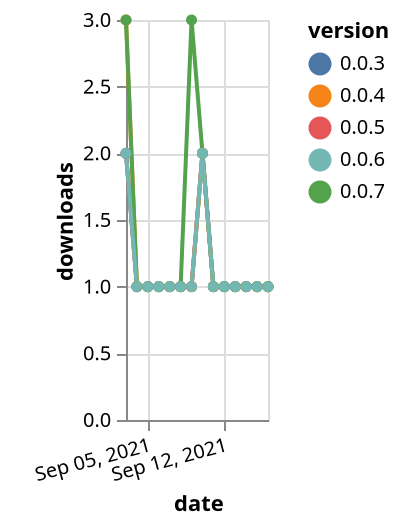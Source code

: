 {"$schema": "https://vega.github.io/schema/vega-lite/v5.json", "description": "A simple bar chart with embedded data.", "data": {"values": [{"date": "2021-09-03", "total": 132, "delta": 2, "version": "0.0.3"}, {"date": "2021-09-04", "total": 133, "delta": 1, "version": "0.0.3"}, {"date": "2021-09-05", "total": 134, "delta": 1, "version": "0.0.3"}, {"date": "2021-09-06", "total": 135, "delta": 1, "version": "0.0.3"}, {"date": "2021-09-07", "total": 136, "delta": 1, "version": "0.0.3"}, {"date": "2021-09-08", "total": 137, "delta": 1, "version": "0.0.3"}, {"date": "2021-09-09", "total": 138, "delta": 1, "version": "0.0.3"}, {"date": "2021-09-10", "total": 140, "delta": 2, "version": "0.0.3"}, {"date": "2021-09-11", "total": 141, "delta": 1, "version": "0.0.3"}, {"date": "2021-09-12", "total": 142, "delta": 1, "version": "0.0.3"}, {"date": "2021-09-13", "total": 143, "delta": 1, "version": "0.0.3"}, {"date": "2021-09-14", "total": 144, "delta": 1, "version": "0.0.3"}, {"date": "2021-09-15", "total": 145, "delta": 1, "version": "0.0.3"}, {"date": "2021-09-16", "total": 146, "delta": 1, "version": "0.0.3"}, {"date": "2021-09-03", "total": 115, "delta": 2, "version": "0.0.5"}, {"date": "2021-09-04", "total": 116, "delta": 1, "version": "0.0.5"}, {"date": "2021-09-05", "total": 117, "delta": 1, "version": "0.0.5"}, {"date": "2021-09-06", "total": 118, "delta": 1, "version": "0.0.5"}, {"date": "2021-09-07", "total": 119, "delta": 1, "version": "0.0.5"}, {"date": "2021-09-08", "total": 120, "delta": 1, "version": "0.0.5"}, {"date": "2021-09-09", "total": 121, "delta": 1, "version": "0.0.5"}, {"date": "2021-09-10", "total": 123, "delta": 2, "version": "0.0.5"}, {"date": "2021-09-11", "total": 124, "delta": 1, "version": "0.0.5"}, {"date": "2021-09-12", "total": 125, "delta": 1, "version": "0.0.5"}, {"date": "2021-09-13", "total": 126, "delta": 1, "version": "0.0.5"}, {"date": "2021-09-14", "total": 127, "delta": 1, "version": "0.0.5"}, {"date": "2021-09-15", "total": 128, "delta": 1, "version": "0.0.5"}, {"date": "2021-09-16", "total": 129, "delta": 1, "version": "0.0.5"}, {"date": "2021-09-03", "total": 132, "delta": 3, "version": "0.0.4"}, {"date": "2021-09-04", "total": 133, "delta": 1, "version": "0.0.4"}, {"date": "2021-09-05", "total": 134, "delta": 1, "version": "0.0.4"}, {"date": "2021-09-06", "total": 135, "delta": 1, "version": "0.0.4"}, {"date": "2021-09-07", "total": 136, "delta": 1, "version": "0.0.4"}, {"date": "2021-09-08", "total": 137, "delta": 1, "version": "0.0.4"}, {"date": "2021-09-09", "total": 138, "delta": 1, "version": "0.0.4"}, {"date": "2021-09-10", "total": 140, "delta": 2, "version": "0.0.4"}, {"date": "2021-09-11", "total": 141, "delta": 1, "version": "0.0.4"}, {"date": "2021-09-12", "total": 142, "delta": 1, "version": "0.0.4"}, {"date": "2021-09-13", "total": 143, "delta": 1, "version": "0.0.4"}, {"date": "2021-09-14", "total": 144, "delta": 1, "version": "0.0.4"}, {"date": "2021-09-15", "total": 145, "delta": 1, "version": "0.0.4"}, {"date": "2021-09-16", "total": 146, "delta": 1, "version": "0.0.4"}, {"date": "2021-09-03", "total": 32, "delta": 3, "version": "0.0.7"}, {"date": "2021-09-04", "total": 33, "delta": 1, "version": "0.0.7"}, {"date": "2021-09-05", "total": 34, "delta": 1, "version": "0.0.7"}, {"date": "2021-09-06", "total": 35, "delta": 1, "version": "0.0.7"}, {"date": "2021-09-07", "total": 36, "delta": 1, "version": "0.0.7"}, {"date": "2021-09-08", "total": 37, "delta": 1, "version": "0.0.7"}, {"date": "2021-09-09", "total": 40, "delta": 3, "version": "0.0.7"}, {"date": "2021-09-10", "total": 42, "delta": 2, "version": "0.0.7"}, {"date": "2021-09-11", "total": 43, "delta": 1, "version": "0.0.7"}, {"date": "2021-09-12", "total": 44, "delta": 1, "version": "0.0.7"}, {"date": "2021-09-13", "total": 45, "delta": 1, "version": "0.0.7"}, {"date": "2021-09-14", "total": 46, "delta": 1, "version": "0.0.7"}, {"date": "2021-09-15", "total": 47, "delta": 1, "version": "0.0.7"}, {"date": "2021-09-16", "total": 48, "delta": 1, "version": "0.0.7"}, {"date": "2021-09-03", "total": 82, "delta": 2, "version": "0.0.6"}, {"date": "2021-09-04", "total": 83, "delta": 1, "version": "0.0.6"}, {"date": "2021-09-05", "total": 84, "delta": 1, "version": "0.0.6"}, {"date": "2021-09-06", "total": 85, "delta": 1, "version": "0.0.6"}, {"date": "2021-09-07", "total": 86, "delta": 1, "version": "0.0.6"}, {"date": "2021-09-08", "total": 87, "delta": 1, "version": "0.0.6"}, {"date": "2021-09-09", "total": 88, "delta": 1, "version": "0.0.6"}, {"date": "2021-09-10", "total": 90, "delta": 2, "version": "0.0.6"}, {"date": "2021-09-11", "total": 91, "delta": 1, "version": "0.0.6"}, {"date": "2021-09-12", "total": 92, "delta": 1, "version": "0.0.6"}, {"date": "2021-09-13", "total": 93, "delta": 1, "version": "0.0.6"}, {"date": "2021-09-14", "total": 94, "delta": 1, "version": "0.0.6"}, {"date": "2021-09-15", "total": 95, "delta": 1, "version": "0.0.6"}, {"date": "2021-09-16", "total": 96, "delta": 1, "version": "0.0.6"}]}, "width": "container", "mark": {"type": "line", "point": {"filled": true}}, "encoding": {"x": {"field": "date", "type": "temporal", "timeUnit": "yearmonthdate", "title": "date", "axis": {"labelAngle": -15}}, "y": {"field": "delta", "type": "quantitative", "title": "downloads"}, "color": {"field": "version", "type": "nominal"}, "tooltip": {"field": "delta"}}}